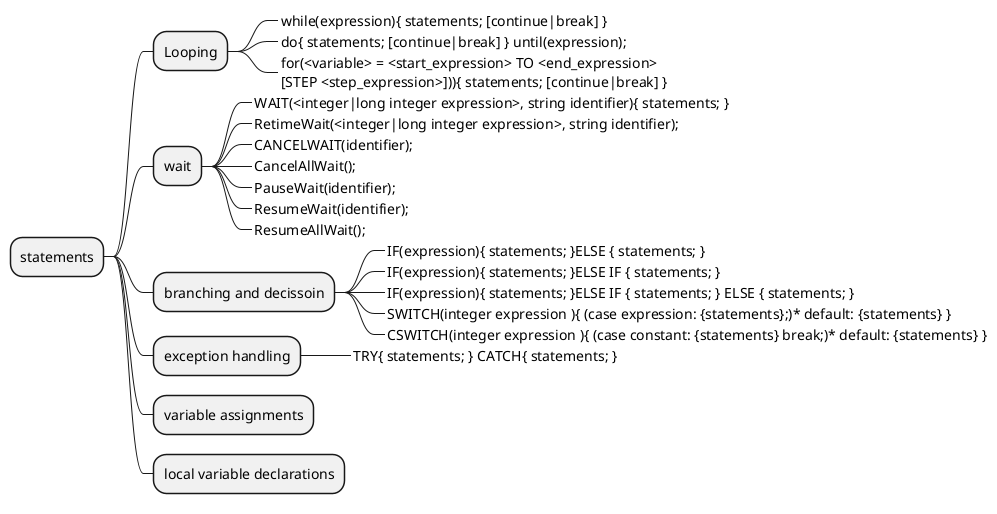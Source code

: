 @startmindmap
+ statements
++ Looping
+++_ while(expression){ statements; [continue|break] }
+++_ do{ statements; [continue|break] } until(expression);
+++_ for(<variable> = <start_expression> TO <end_expression> \n[STEP <step_expression>])){ statements; [continue|break] }
++ wait
+++_ WAIT(<integer|long integer expression>, string identifier){ statements; }
+++_ RetimeWait(<integer|long integer expression>, string identifier);
+++_ CANCELWAIT(identifier);
+++_ CancelAllWait();
+++_ PauseWait(identifier);
+++_ ResumeWait(identifier);
+++_ ResumeAllWait();
++ branching and decissoin
+++_ IF(expression){ statements; }ELSE { statements; }
+++_ IF(expression){ statements; }ELSE IF { statements; }
+++_ IF(expression){ statements; }ELSE IF { statements; } ELSE { statements; }
+++_ SWITCH(integer expression ){ (case expression: {statements};)* default: {statements} }
+++_ CSWITCH(integer expression ){ (case constant: {statements} break;)* default: {statements} }
++ exception handling
+++_ TRY{ statements; } CATCH{ statements; }
++ variable assignments
++ local variable declarations


@endmindmap